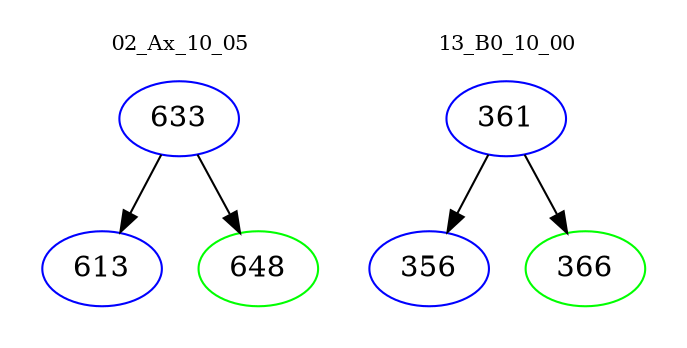 digraph{
subgraph cluster_0 {
color = white
label = "02_Ax_10_05";
fontsize=10;
T0_633 [label="633", color="blue"]
T0_633 -> T0_613 [color="black"]
T0_613 [label="613", color="blue"]
T0_633 -> T0_648 [color="black"]
T0_648 [label="648", color="green"]
}
subgraph cluster_1 {
color = white
label = "13_B0_10_00";
fontsize=10;
T1_361 [label="361", color="blue"]
T1_361 -> T1_356 [color="black"]
T1_356 [label="356", color="blue"]
T1_361 -> T1_366 [color="black"]
T1_366 [label="366", color="green"]
}
}
